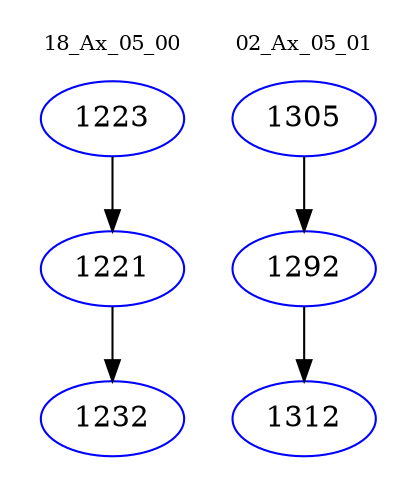digraph{
subgraph cluster_0 {
color = white
label = "18_Ax_05_00";
fontsize=10;
T0_1223 [label="1223", color="blue"]
T0_1223 -> T0_1221 [color="black"]
T0_1221 [label="1221", color="blue"]
T0_1221 -> T0_1232 [color="black"]
T0_1232 [label="1232", color="blue"]
}
subgraph cluster_1 {
color = white
label = "02_Ax_05_01";
fontsize=10;
T1_1305 [label="1305", color="blue"]
T1_1305 -> T1_1292 [color="black"]
T1_1292 [label="1292", color="blue"]
T1_1292 -> T1_1312 [color="black"]
T1_1312 [label="1312", color="blue"]
}
}
